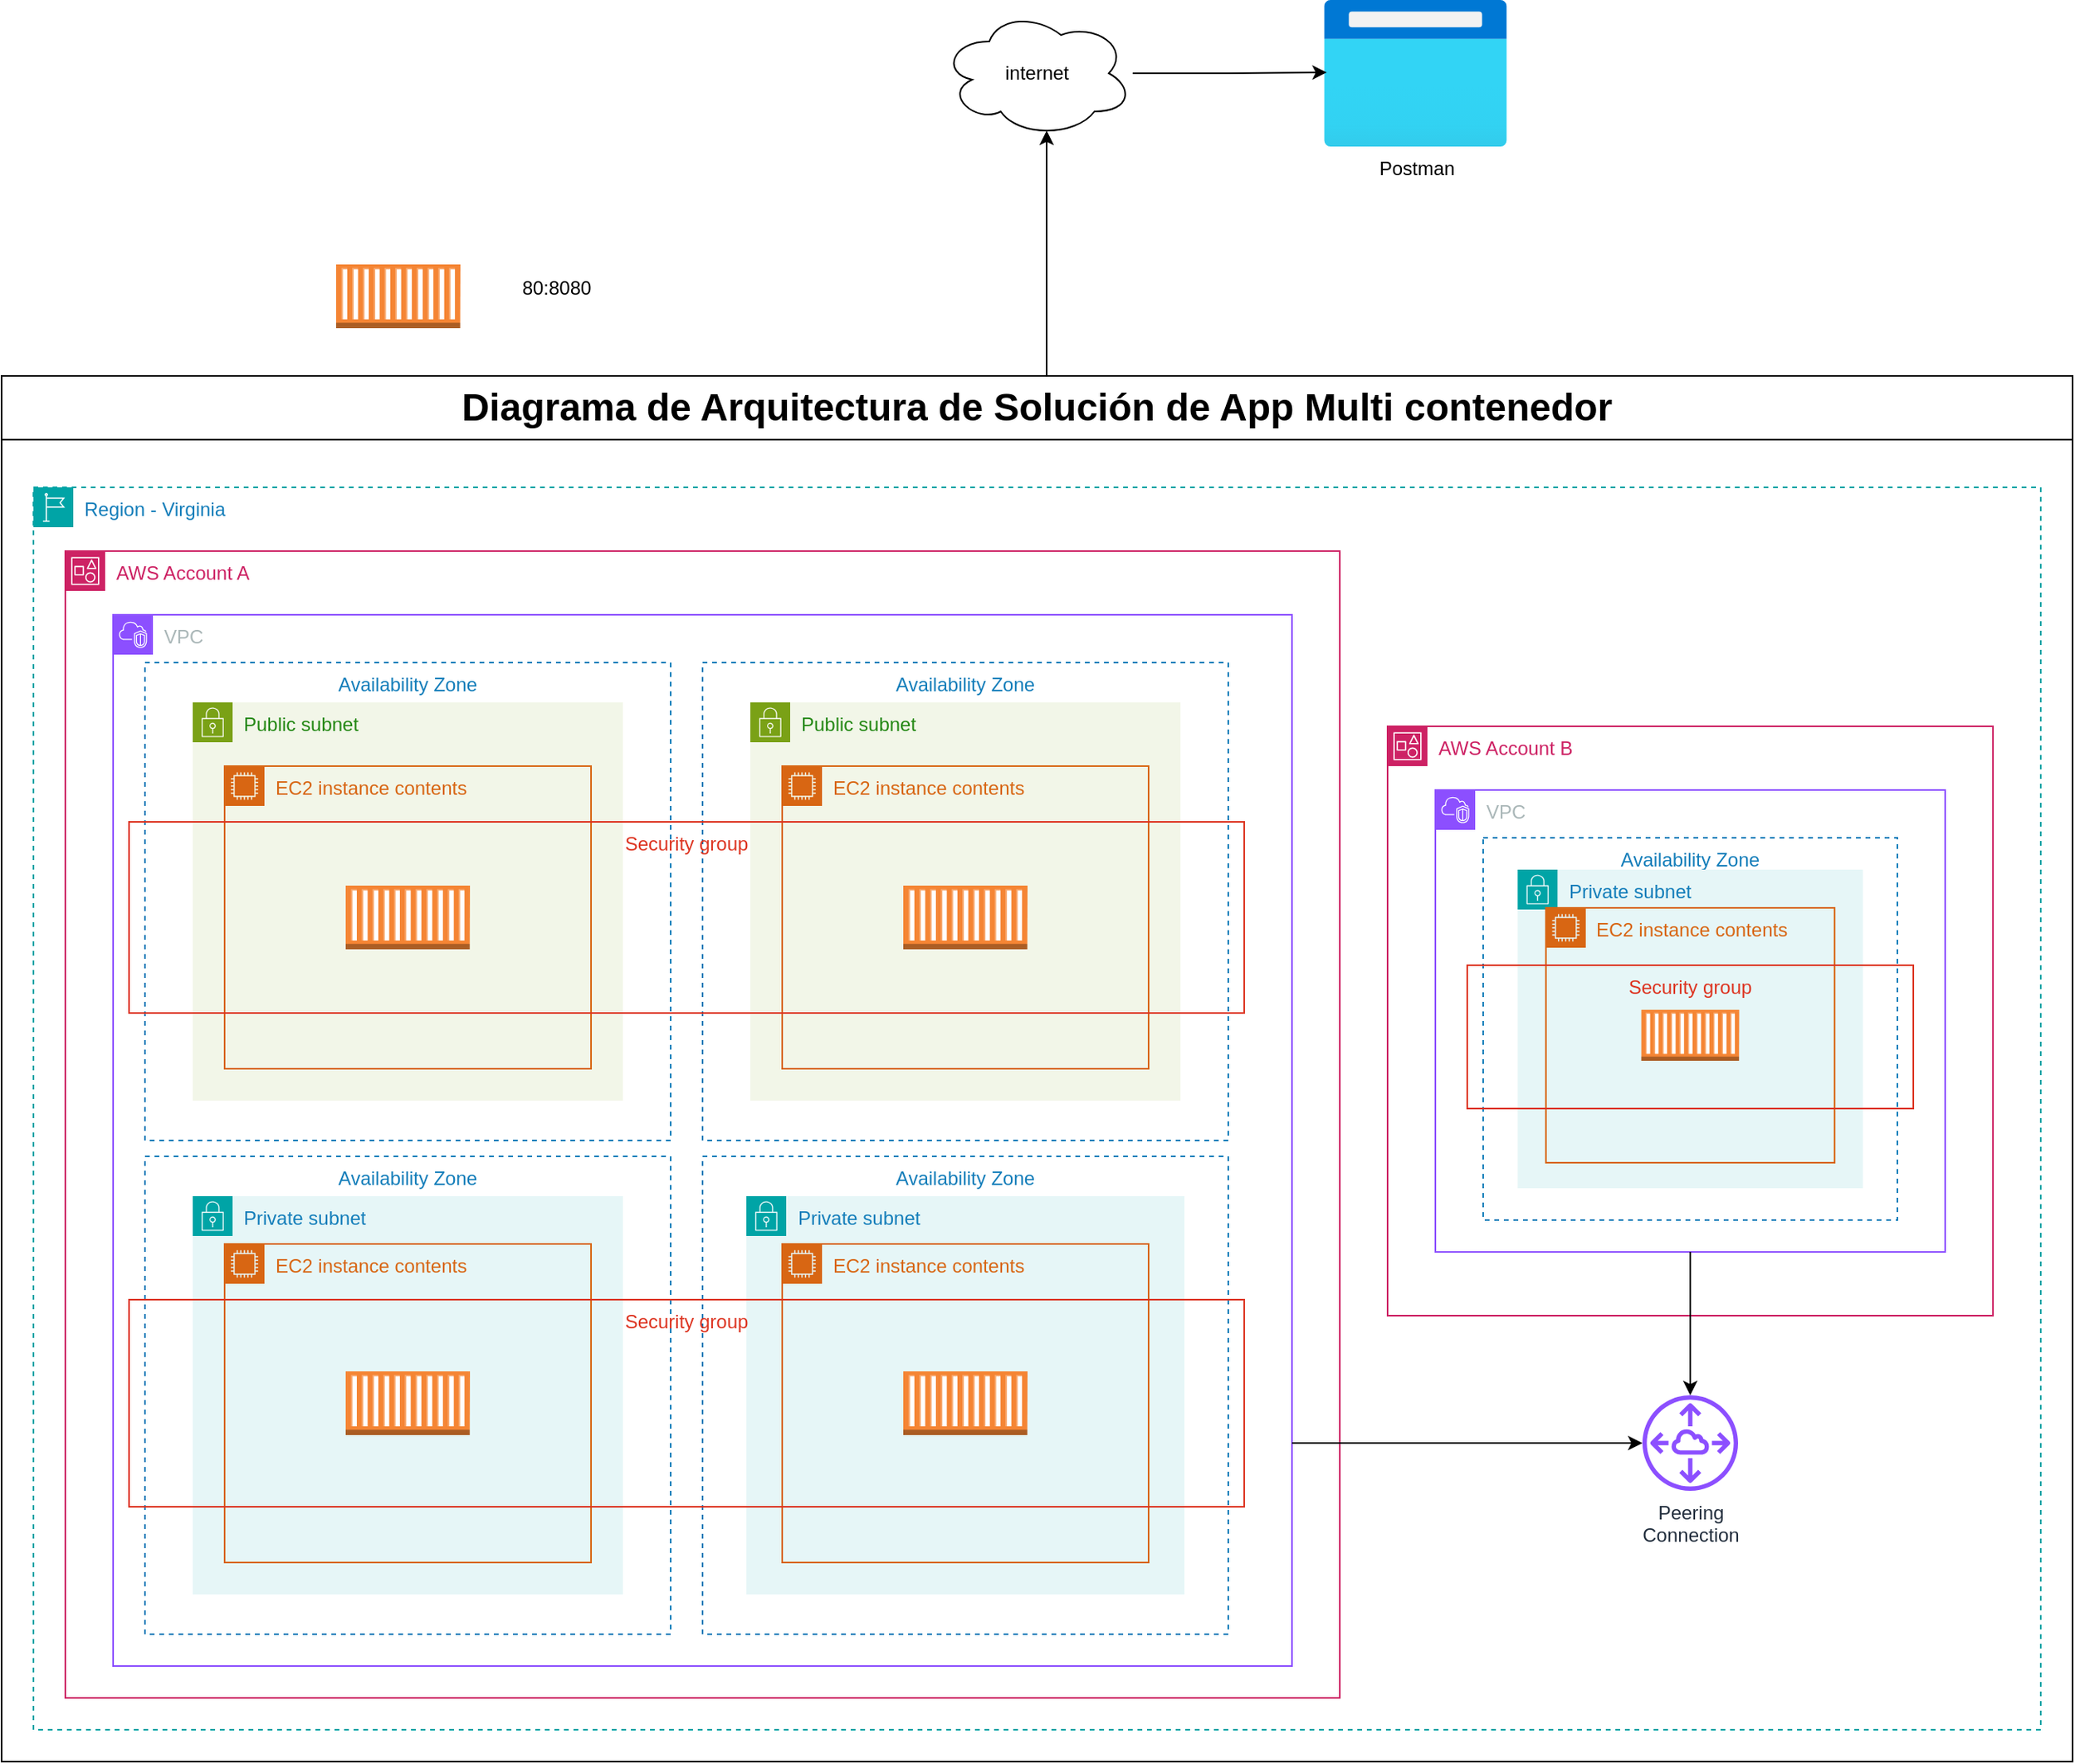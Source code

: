 <mxfile version="28.2.1">
  <diagram name="Page-1" id="E0s6_nf6_iKx5MB59RVb">
    <mxGraphModel dx="1582" dy="2298" grid="1" gridSize="10" guides="1" tooltips="1" connect="1" arrows="1" fold="1" page="1" pageScale="1" pageWidth="1400" pageHeight="850" math="0" shadow="0">
      <root>
        <mxCell id="0" />
        <mxCell id="1" style="" parent="0" />
        <mxCell id="R1Pq4dBKGzLEdOx824vv-16" value="&lt;font style=&quot;font-size: 24px;&quot;&gt;Diagrama de Arquitectura de Solución de App Multi contenedor&lt;/font&gt;" style="swimlane;whiteSpace=wrap;html=1;startSize=40;" vertex="1" parent="1">
          <mxGeometry x="50" width="1300" height="870" as="geometry" />
        </mxCell>
        <mxCell id="R1Pq4dBKGzLEdOx824vv-4" value="Region - Virginia" style="points=[[0,0],[0.25,0],[0.5,0],[0.75,0],[1,0],[1,0.25],[1,0.5],[1,0.75],[1,1],[0.75,1],[0.5,1],[0.25,1],[0,1],[0,0.75],[0,0.5],[0,0.25]];outlineConnect=0;gradientColor=none;html=1;whiteSpace=wrap;fontSize=12;fontStyle=0;container=1;pointerEvents=0;collapsible=0;recursiveResize=0;shape=mxgraph.aws4.group;grIcon=mxgraph.aws4.group_region;strokeColor=#00A4A6;fillColor=none;verticalAlign=top;align=left;spacingLeft=30;fontColor=#147EBA;dashed=1;" vertex="1" parent="R1Pq4dBKGzLEdOx824vv-16">
          <mxGeometry x="20" y="70" width="1260" height="780" as="geometry" />
        </mxCell>
        <mxCell id="R1Pq4dBKGzLEdOx824vv-2" value="&lt;div&gt;AWS Account A&lt;/div&gt;&lt;div&gt;&lt;br&gt;&lt;/div&gt;" style="points=[[0,0],[0.25,0],[0.5,0],[0.75,0],[1,0],[1,0.25],[1,0.5],[1,0.75],[1,1],[0.75,1],[0.5,1],[0.25,1],[0,1],[0,0.75],[0,0.5],[0,0.25]];outlineConnect=0;gradientColor=none;html=1;whiteSpace=wrap;fontSize=12;fontStyle=0;container=1;pointerEvents=0;collapsible=0;recursiveResize=0;shape=mxgraph.aws4.group;grIcon=mxgraph.aws4.group_account;strokeColor=#CD2264;fillColor=none;verticalAlign=top;align=left;spacingLeft=30;fontColor=#CD2264;dashed=0;" vertex="1" parent="R1Pq4dBKGzLEdOx824vv-4">
          <mxGeometry x="20" y="40" width="800" height="720" as="geometry" />
        </mxCell>
        <mxCell id="R1Pq4dBKGzLEdOx824vv-13" value="VPC" style="points=[[0,0],[0.25,0],[0.5,0],[0.75,0],[1,0],[1,0.25],[1,0.5],[1,0.75],[1,1],[0.75,1],[0.5,1],[0.25,1],[0,1],[0,0.75],[0,0.5],[0,0.25]];outlineConnect=0;gradientColor=none;html=1;whiteSpace=wrap;fontSize=12;fontStyle=0;container=1;pointerEvents=0;collapsible=0;recursiveResize=0;shape=mxgraph.aws4.group;grIcon=mxgraph.aws4.group_vpc2;strokeColor=#8C4FFF;fillColor=none;verticalAlign=top;align=left;spacingLeft=30;fontColor=#AAB7B8;dashed=0;" vertex="1" parent="R1Pq4dBKGzLEdOx824vv-2">
          <mxGeometry x="30" y="40" width="740" height="660" as="geometry" />
        </mxCell>
        <mxCell id="R1Pq4dBKGzLEdOx824vv-44" value="Availability Zone" style="fillColor=none;strokeColor=#147EBA;dashed=1;verticalAlign=top;fontStyle=0;fontColor=#147EBA;whiteSpace=wrap;html=1;container=1;" vertex="1" parent="R1Pq4dBKGzLEdOx824vv-13">
          <mxGeometry x="20" y="340" width="330" height="300" as="geometry" />
        </mxCell>
        <mxCell id="R1Pq4dBKGzLEdOx824vv-17" value="Private subnet" style="points=[[0,0],[0.25,0],[0.5,0],[0.75,0],[1,0],[1,0.25],[1,0.5],[1,0.75],[1,1],[0.75,1],[0.5,1],[0.25,1],[0,1],[0,0.75],[0,0.5],[0,0.25]];outlineConnect=0;gradientColor=none;html=1;whiteSpace=wrap;fontSize=12;fontStyle=0;container=1;pointerEvents=0;collapsible=0;recursiveResize=0;shape=mxgraph.aws4.group;grIcon=mxgraph.aws4.group_security_group;grStroke=0;strokeColor=#00A4A6;fillColor=#E6F6F7;verticalAlign=top;align=left;spacingLeft=30;fontColor=#147EBA;dashed=0;" vertex="1" parent="R1Pq4dBKGzLEdOx824vv-44">
          <mxGeometry x="30" y="25" width="270" height="250" as="geometry" />
        </mxCell>
        <mxCell id="R1Pq4dBKGzLEdOx824vv-41" value="EC2 instance contents" style="points=[[0,0],[0.25,0],[0.5,0],[0.75,0],[1,0],[1,0.25],[1,0.5],[1,0.75],[1,1],[0.75,1],[0.5,1],[0.25,1],[0,1],[0,0.75],[0,0.5],[0,0.25]];outlineConnect=0;gradientColor=none;html=1;whiteSpace=wrap;fontSize=12;fontStyle=0;container=1;pointerEvents=0;collapsible=0;recursiveResize=0;shape=mxgraph.aws4.group;grIcon=mxgraph.aws4.group_ec2_instance_contents;strokeColor=#D86613;fillColor=none;verticalAlign=top;align=left;spacingLeft=30;fontColor=#D86613;dashed=0;" vertex="1" parent="R1Pq4dBKGzLEdOx824vv-17">
          <mxGeometry x="20" y="30" width="230" height="200" as="geometry" />
        </mxCell>
        <mxCell id="R1Pq4dBKGzLEdOx824vv-34" value="" style="outlineConnect=0;dashed=0;verticalLabelPosition=bottom;verticalAlign=top;align=center;html=1;shape=mxgraph.aws3.ec2_compute_container;fillColor=#F58534;gradientColor=none;" vertex="1" parent="R1Pq4dBKGzLEdOx824vv-41">
          <mxGeometry x="76" y="80" width="78" height="40" as="geometry" />
        </mxCell>
        <mxCell id="R1Pq4dBKGzLEdOx824vv-46" value="Availability Zone" style="fillColor=none;strokeColor=#147EBA;dashed=1;verticalAlign=top;fontStyle=0;fontColor=#147EBA;whiteSpace=wrap;html=1;container=1;" vertex="1" parent="R1Pq4dBKGzLEdOx824vv-13">
          <mxGeometry x="370" y="30" width="330" height="300" as="geometry" />
        </mxCell>
        <mxCell id="R1Pq4dBKGzLEdOx824vv-47" value="Public subnet" style="points=[[0,0],[0.25,0],[0.5,0],[0.75,0],[1,0],[1,0.25],[1,0.5],[1,0.75],[1,1],[0.75,1],[0.5,1],[0.25,1],[0,1],[0,0.75],[0,0.5],[0,0.25]];outlineConnect=0;gradientColor=none;html=1;whiteSpace=wrap;fontSize=12;fontStyle=0;container=1;pointerEvents=0;collapsible=0;recursiveResize=0;shape=mxgraph.aws4.group;grIcon=mxgraph.aws4.group_security_group;grStroke=0;strokeColor=#7AA116;fillColor=#F2F6E8;verticalAlign=top;align=left;spacingLeft=30;fontColor=#248814;dashed=0;" vertex="1" parent="R1Pq4dBKGzLEdOx824vv-46">
          <mxGeometry x="30" y="25" width="270" height="250" as="geometry" />
        </mxCell>
        <mxCell id="R1Pq4dBKGzLEdOx824vv-39" value="EC2 instance contents" style="points=[[0,0],[0.25,0],[0.5,0],[0.75,0],[1,0],[1,0.25],[1,0.5],[1,0.75],[1,1],[0.75,1],[0.5,1],[0.25,1],[0,1],[0,0.75],[0,0.5],[0,0.25]];outlineConnect=0;gradientColor=none;html=1;whiteSpace=wrap;fontSize=12;fontStyle=0;container=1;pointerEvents=0;collapsible=0;recursiveResize=0;shape=mxgraph.aws4.group;grIcon=mxgraph.aws4.group_ec2_instance_contents;strokeColor=#D86613;fillColor=none;verticalAlign=top;align=left;spacingLeft=30;fontColor=#D86613;dashed=0;" vertex="1" parent="R1Pq4dBKGzLEdOx824vv-47">
          <mxGeometry x="20" y="40" width="230" height="190" as="geometry" />
        </mxCell>
        <mxCell id="R1Pq4dBKGzLEdOx824vv-33" value="" style="outlineConnect=0;dashed=0;verticalLabelPosition=bottom;verticalAlign=top;align=center;html=1;shape=mxgraph.aws3.ec2_compute_container;fillColor=#F58534;gradientColor=none;" vertex="1" parent="R1Pq4dBKGzLEdOx824vv-39">
          <mxGeometry x="76" y="75" width="78" height="40" as="geometry" />
        </mxCell>
        <mxCell id="R1Pq4dBKGzLEdOx824vv-18" value="Availability Zone" style="fillColor=none;strokeColor=#147EBA;dashed=1;verticalAlign=top;fontStyle=0;fontColor=#147EBA;whiteSpace=wrap;html=1;container=1;" vertex="1" parent="R1Pq4dBKGzLEdOx824vv-13">
          <mxGeometry x="20" y="30" width="330" height="300" as="geometry" />
        </mxCell>
        <mxCell id="R1Pq4dBKGzLEdOx824vv-14" value="Public subnet" style="points=[[0,0],[0.25,0],[0.5,0],[0.75,0],[1,0],[1,0.25],[1,0.5],[1,0.75],[1,1],[0.75,1],[0.5,1],[0.25,1],[0,1],[0,0.75],[0,0.5],[0,0.25]];outlineConnect=0;gradientColor=none;html=1;whiteSpace=wrap;fontSize=12;fontStyle=0;container=1;pointerEvents=0;collapsible=0;recursiveResize=0;shape=mxgraph.aws4.group;grIcon=mxgraph.aws4.group_security_group;grStroke=0;strokeColor=#7AA116;fillColor=#F2F6E8;verticalAlign=top;align=left;spacingLeft=30;fontColor=#248814;dashed=0;" vertex="1" parent="R1Pq4dBKGzLEdOx824vv-18">
          <mxGeometry x="30" y="25" width="270" height="250" as="geometry" />
        </mxCell>
        <mxCell id="R1Pq4dBKGzLEdOx824vv-38" value="EC2 instance contents" style="points=[[0,0],[0.25,0],[0.5,0],[0.75,0],[1,0],[1,0.25],[1,0.5],[1,0.75],[1,1],[0.75,1],[0.5,1],[0.25,1],[0,1],[0,0.75],[0,0.5],[0,0.25]];outlineConnect=0;gradientColor=none;html=1;whiteSpace=wrap;fontSize=12;fontStyle=0;container=1;pointerEvents=0;collapsible=0;recursiveResize=0;shape=mxgraph.aws4.group;grIcon=mxgraph.aws4.group_ec2_instance_contents;strokeColor=#D86613;fillColor=none;verticalAlign=top;align=left;spacingLeft=30;fontColor=#D86613;dashed=0;" vertex="1" parent="R1Pq4dBKGzLEdOx824vv-14">
          <mxGeometry x="20" y="40" width="230" height="190" as="geometry" />
        </mxCell>
        <mxCell id="R1Pq4dBKGzLEdOx824vv-32" value="" style="outlineConnect=0;dashed=0;verticalLabelPosition=bottom;verticalAlign=top;align=center;html=1;shape=mxgraph.aws3.ec2_compute_container;fillColor=#F58534;gradientColor=none;" vertex="1" parent="R1Pq4dBKGzLEdOx824vv-38">
          <mxGeometry x="76" y="75" width="78" height="40" as="geometry" />
        </mxCell>
        <mxCell id="R1Pq4dBKGzLEdOx824vv-31" value="Security group" style="fillColor=none;strokeColor=#DD3522;verticalAlign=top;fontStyle=0;fontColor=#DD3522;whiteSpace=wrap;html=1;container=0;" vertex="1" parent="R1Pq4dBKGzLEdOx824vv-13">
          <mxGeometry x="10" y="130" width="700" height="120" as="geometry" />
        </mxCell>
        <mxCell id="R1Pq4dBKGzLEdOx824vv-45" value="Availability Zone" style="fillColor=none;strokeColor=#147EBA;dashed=1;verticalAlign=top;fontStyle=0;fontColor=#147EBA;whiteSpace=wrap;html=1;container=1;" vertex="1" parent="R1Pq4dBKGzLEdOx824vv-13">
          <mxGeometry x="370" y="340" width="330" height="300" as="geometry" />
        </mxCell>
        <mxCell id="R1Pq4dBKGzLEdOx824vv-30" value="Private subnet" style="points=[[0,0],[0.25,0],[0.5,0],[0.75,0],[1,0],[1,0.25],[1,0.5],[1,0.75],[1,1],[0.75,1],[0.5,1],[0.25,1],[0,1],[0,0.75],[0,0.5],[0,0.25]];outlineConnect=0;gradientColor=none;html=1;whiteSpace=wrap;fontSize=12;fontStyle=0;container=1;pointerEvents=0;collapsible=0;recursiveResize=0;shape=mxgraph.aws4.group;grIcon=mxgraph.aws4.group_security_group;grStroke=0;strokeColor=#00A4A6;fillColor=#E6F6F7;verticalAlign=top;align=left;spacingLeft=30;fontColor=#147EBA;dashed=0;" vertex="1" parent="R1Pq4dBKGzLEdOx824vv-45">
          <mxGeometry x="27.5" y="25" width="275" height="250" as="geometry" />
        </mxCell>
        <mxCell id="R1Pq4dBKGzLEdOx824vv-40" value="EC2 instance contents" style="points=[[0,0],[0.25,0],[0.5,0],[0.75,0],[1,0],[1,0.25],[1,0.5],[1,0.75],[1,1],[0.75,1],[0.5,1],[0.25,1],[0,1],[0,0.75],[0,0.5],[0,0.25]];outlineConnect=0;gradientColor=none;html=1;whiteSpace=wrap;fontSize=12;fontStyle=0;container=1;pointerEvents=0;collapsible=0;recursiveResize=0;shape=mxgraph.aws4.group;grIcon=mxgraph.aws4.group_ec2_instance_contents;strokeColor=#D86613;fillColor=none;verticalAlign=top;align=left;spacingLeft=30;fontColor=#D86613;dashed=0;" vertex="1" parent="R1Pq4dBKGzLEdOx824vv-30">
          <mxGeometry x="22.5" y="30" width="230" height="200" as="geometry" />
        </mxCell>
        <mxCell id="R1Pq4dBKGzLEdOx824vv-35" value="" style="outlineConnect=0;dashed=0;verticalLabelPosition=bottom;verticalAlign=top;align=center;html=1;shape=mxgraph.aws3.ec2_compute_container;fillColor=#F58534;gradientColor=none;" vertex="1" parent="R1Pq4dBKGzLEdOx824vv-40">
          <mxGeometry x="76" y="80" width="78" height="40" as="geometry" />
        </mxCell>
        <mxCell id="R1Pq4dBKGzLEdOx824vv-20" value="Security group" style="fillColor=none;strokeColor=#DD3522;verticalAlign=top;fontStyle=0;fontColor=#DD3522;whiteSpace=wrap;html=1;" vertex="1" parent="R1Pq4dBKGzLEdOx824vv-13">
          <mxGeometry x="10" y="430" width="700" height="130" as="geometry" />
        </mxCell>
        <mxCell id="R1Pq4dBKGzLEdOx824vv-49" value="&lt;div&gt;Peering&lt;/div&gt;&lt;div&gt;Connection&lt;/div&gt;" style="sketch=0;outlineConnect=0;fontColor=#232F3E;gradientColor=none;fillColor=#8C4FFF;strokeColor=none;dashed=0;verticalLabelPosition=bottom;verticalAlign=top;align=center;html=1;fontSize=12;fontStyle=0;aspect=fixed;pointerEvents=1;shape=mxgraph.aws4.peering;" vertex="1" parent="R1Pq4dBKGzLEdOx824vv-4">
          <mxGeometry x="1010" y="570" width="60" height="60" as="geometry" />
        </mxCell>
        <mxCell id="R1Pq4dBKGzLEdOx824vv-7" value="AWS Account B" style="points=[[0,0],[0.25,0],[0.5,0],[0.75,0],[1,0],[1,0.25],[1,0.5],[1,0.75],[1,1],[0.75,1],[0.5,1],[0.25,1],[0,1],[0,0.75],[0,0.5],[0,0.25]];outlineConnect=0;gradientColor=none;html=1;whiteSpace=wrap;fontSize=12;fontStyle=0;container=1;pointerEvents=0;collapsible=0;recursiveResize=0;shape=mxgraph.aws4.group;grIcon=mxgraph.aws4.group_account;strokeColor=#CD2264;fillColor=none;verticalAlign=top;align=left;spacingLeft=30;fontColor=#CD2264;dashed=0;" vertex="1" parent="R1Pq4dBKGzLEdOx824vv-4">
          <mxGeometry x="850" y="150" width="380" height="370" as="geometry" />
        </mxCell>
        <mxCell id="R1Pq4dBKGzLEdOx824vv-21" value="VPC" style="points=[[0,0],[0.25,0],[0.5,0],[0.75,0],[1,0],[1,0.25],[1,0.5],[1,0.75],[1,1],[0.75,1],[0.5,1],[0.25,1],[0,1],[0,0.75],[0,0.5],[0,0.25]];outlineConnect=0;gradientColor=none;html=1;whiteSpace=wrap;fontSize=12;fontStyle=0;container=1;pointerEvents=0;collapsible=0;recursiveResize=0;shape=mxgraph.aws4.group;grIcon=mxgraph.aws4.group_vpc2;strokeColor=#8C4FFF;fillColor=none;verticalAlign=top;align=left;spacingLeft=30;fontColor=#AAB7B8;dashed=0;" vertex="1" parent="R1Pq4dBKGzLEdOx824vv-7">
          <mxGeometry x="30" y="40" width="320" height="290" as="geometry" />
        </mxCell>
        <mxCell id="R1Pq4dBKGzLEdOx824vv-54" value="Availability Zone" style="fillColor=none;strokeColor=#147EBA;dashed=1;verticalAlign=top;fontStyle=0;fontColor=#147EBA;whiteSpace=wrap;html=1;container=1;" vertex="1" parent="R1Pq4dBKGzLEdOx824vv-21">
          <mxGeometry x="30" y="30" width="260" height="240" as="geometry" />
        </mxCell>
        <mxCell id="R1Pq4dBKGzLEdOx824vv-55" value="Private subnet" style="points=[[0,0],[0.25,0],[0.5,0],[0.75,0],[1,0],[1,0.25],[1,0.5],[1,0.75],[1,1],[0.75,1],[0.5,1],[0.25,1],[0,1],[0,0.75],[0,0.5],[0,0.25]];outlineConnect=0;gradientColor=none;html=1;whiteSpace=wrap;fontSize=12;fontStyle=0;container=1;pointerEvents=0;collapsible=0;recursiveResize=0;shape=mxgraph.aws4.group;grIcon=mxgraph.aws4.group_security_group;grStroke=0;strokeColor=#00A4A6;fillColor=#E6F6F7;verticalAlign=top;align=left;spacingLeft=30;fontColor=#147EBA;dashed=0;" vertex="1" parent="R1Pq4dBKGzLEdOx824vv-54">
          <mxGeometry x="21.667" y="20.0" width="216.667" height="200" as="geometry" />
        </mxCell>
        <mxCell id="R1Pq4dBKGzLEdOx824vv-56" value="EC2 instance contents" style="points=[[0,0],[0.25,0],[0.5,0],[0.75,0],[1,0],[1,0.25],[1,0.5],[1,0.75],[1,1],[0.75,1],[0.5,1],[0.25,1],[0,1],[0,0.75],[0,0.5],[0,0.25]];outlineConnect=0;gradientColor=none;html=1;whiteSpace=wrap;fontSize=12;fontStyle=0;container=1;pointerEvents=0;collapsible=0;recursiveResize=0;shape=mxgraph.aws4.group;grIcon=mxgraph.aws4.group_ec2_instance_contents;strokeColor=#D86613;fillColor=none;verticalAlign=top;align=left;spacingLeft=30;fontColor=#D86613;dashed=0;" vertex="1" parent="R1Pq4dBKGzLEdOx824vv-55">
          <mxGeometry x="17.727" y="24" width="181.212" height="160.0" as="geometry" />
        </mxCell>
        <mxCell id="R1Pq4dBKGzLEdOx824vv-57" value="" style="outlineConnect=0;dashed=0;verticalLabelPosition=bottom;verticalAlign=top;align=center;html=1;shape=mxgraph.aws3.ec2_compute_container;fillColor=#F58534;gradientColor=none;" vertex="1" parent="R1Pq4dBKGzLEdOx824vv-56">
          <mxGeometry x="59.879" y="64.0" width="61.455" height="32.0" as="geometry" />
        </mxCell>
        <mxCell id="R1Pq4dBKGzLEdOx824vv-58" value="Security group" style="fillColor=none;strokeColor=#DD3522;verticalAlign=top;fontStyle=0;fontColor=#DD3522;whiteSpace=wrap;html=1;" vertex="1" parent="R1Pq4dBKGzLEdOx824vv-21">
          <mxGeometry x="20" y="110" width="280" height="90" as="geometry" />
        </mxCell>
        <mxCell id="R1Pq4dBKGzLEdOx824vv-50" style="edgeStyle=orthogonalEdgeStyle;rounded=0;orthogonalLoop=1;jettySize=auto;html=1;" edge="1" parent="R1Pq4dBKGzLEdOx824vv-4" source="R1Pq4dBKGzLEdOx824vv-13" target="R1Pq4dBKGzLEdOx824vv-49">
          <mxGeometry relative="1" as="geometry">
            <mxPoint x="800" y="600" as="sourcePoint" />
            <Array as="points">
              <mxPoint x="860" y="600" />
              <mxPoint x="860" y="600" />
            </Array>
          </mxGeometry>
        </mxCell>
        <mxCell id="R1Pq4dBKGzLEdOx824vv-51" style="edgeStyle=orthogonalEdgeStyle;rounded=0;orthogonalLoop=1;jettySize=auto;html=1;exitX=0.5;exitY=1;exitDx=0;exitDy=0;" edge="1" parent="R1Pq4dBKGzLEdOx824vv-4" source="R1Pq4dBKGzLEdOx824vv-21" target="R1Pq4dBKGzLEdOx824vv-49">
          <mxGeometry relative="1" as="geometry" />
        </mxCell>
        <mxCell id="BU9CDgSDGJBRW09tUWaL-4" value="" style="outlineConnect=0;dashed=0;verticalLabelPosition=bottom;verticalAlign=top;align=center;html=1;shape=mxgraph.aws3.ec2_compute_container;fillColor=#F58534;gradientColor=none;" parent="1" vertex="1">
          <mxGeometry x="260" y="-70" width="78" height="40" as="geometry" />
        </mxCell>
        <mxCell id="BU9CDgSDGJBRW09tUWaL-10" value="&lt;div&gt;80:8080&lt;/div&gt;" style="text;html=1;align=center;verticalAlign=middle;resizable=0;points=[];autosize=1;strokeColor=none;fillColor=none;" parent="1" vertex="1">
          <mxGeometry x="363" y="-70" width="70" height="30" as="geometry" />
        </mxCell>
        <mxCell id="BU9CDgSDGJBRW09tUWaL-21" value="internet" style="ellipse;shape=cloud;whiteSpace=wrap;html=1;" parent="1" vertex="1">
          <mxGeometry x="640" y="-230" width="120" height="80" as="geometry" />
        </mxCell>
        <mxCell id="BU9CDgSDGJBRW09tUWaL-26" value="&lt;div&gt;Postman&lt;/div&gt;&lt;div&gt;&lt;br&gt;&lt;/div&gt;" style="image;aspect=fixed;html=1;points=[];align=center;fontSize=12;image=img/lib/azure2/general/Browser.svg;" parent="1" vertex="1">
          <mxGeometry x="880" y="-236" width="115" height="92" as="geometry" />
        </mxCell>
        <mxCell id="R1Pq4dBKGzLEdOx824vv-37" style="edgeStyle=orthogonalEdgeStyle;rounded=0;orthogonalLoop=1;jettySize=auto;html=1;entryX=0.016;entryY=0.494;entryDx=0;entryDy=0;entryPerimeter=0;" edge="1" parent="1" source="BU9CDgSDGJBRW09tUWaL-21" target="BU9CDgSDGJBRW09tUWaL-26">
          <mxGeometry relative="1" as="geometry" />
        </mxCell>
        <mxCell id="R1Pq4dBKGzLEdOx824vv-62" style="edgeStyle=orthogonalEdgeStyle;rounded=0;orthogonalLoop=1;jettySize=auto;html=1;entryX=0.55;entryY=0.95;entryDx=0;entryDy=0;entryPerimeter=0;" edge="1" parent="1" source="R1Pq4dBKGzLEdOx824vv-16" target="BU9CDgSDGJBRW09tUWaL-21">
          <mxGeometry relative="1" as="geometry">
            <Array as="points">
              <mxPoint x="706" y="-30" />
              <mxPoint x="706" y="-30" />
            </Array>
          </mxGeometry>
        </mxCell>
        <mxCell id="R1Pq4dBKGzLEdOx824vv-43" value="Diagrama" style="" parent="0" />
      </root>
    </mxGraphModel>
  </diagram>
</mxfile>
